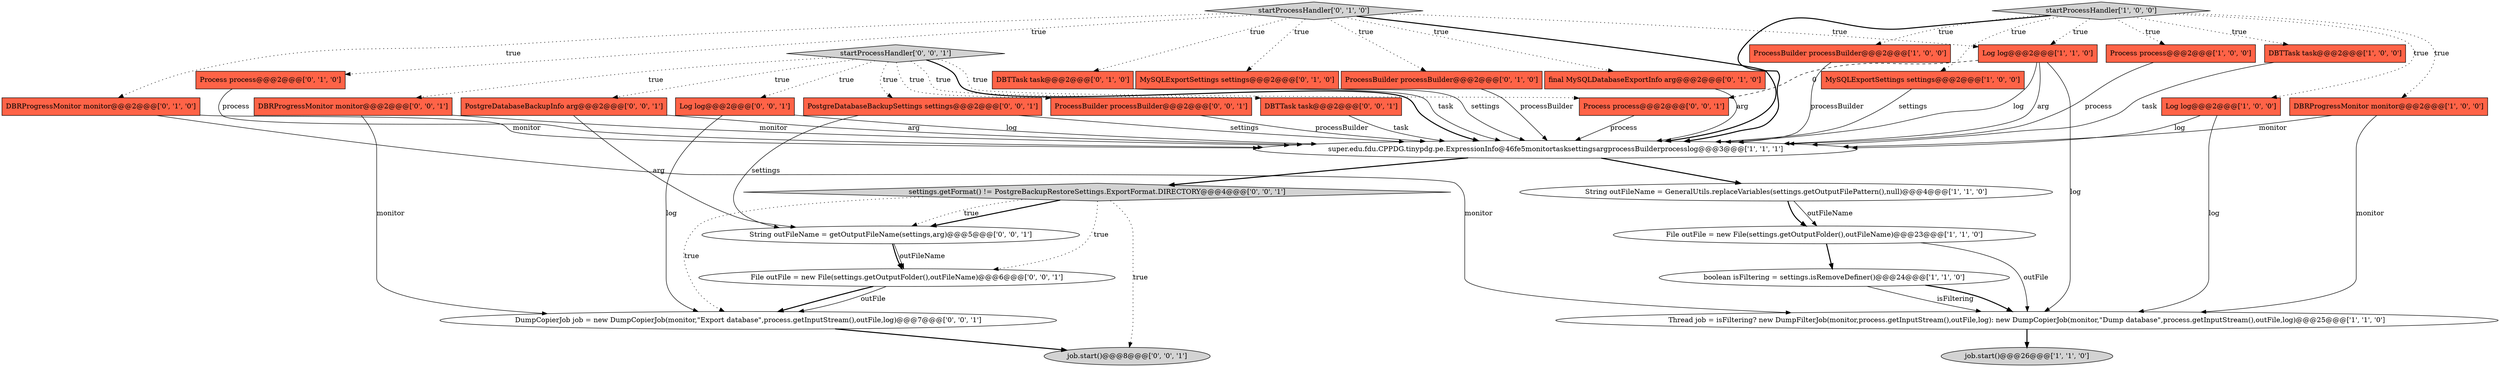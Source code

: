 digraph {
24 [style = filled, label = "settings.getFormat() != PostgreBackupRestoreSettings.ExportFormat.DIRECTORY@@@4@@@['0', '0', '1']", fillcolor = lightgray, shape = diamond image = "AAA0AAABBB3BBB"];
9 [style = filled, label = "DBRProgressMonitor monitor@@@2@@@['1', '0', '0']", fillcolor = tomato, shape = box image = "AAA0AAABBB1BBB"];
11 [style = filled, label = "startProcessHandler['1', '0', '0']", fillcolor = lightgray, shape = diamond image = "AAA0AAABBB1BBB"];
3 [style = filled, label = "MySQLExportSettings settings@@@2@@@['1', '0', '0']", fillcolor = tomato, shape = box image = "AAA0AAABBB1BBB"];
20 [style = filled, label = "Process process@@@2@@@['0', '1', '0']", fillcolor = tomato, shape = box image = "AAA0AAABBB2BBB"];
23 [style = filled, label = "Log log@@@2@@@['0', '0', '1']", fillcolor = tomato, shape = box image = "AAA0AAABBB3BBB"];
21 [style = filled, label = "DBRProgressMonitor monitor@@@2@@@['0', '0', '1']", fillcolor = tomato, shape = box image = "AAA0AAABBB3BBB"];
13 [style = filled, label = "Log log@@@2@@@['1', '1', '0']", fillcolor = tomato, shape = box image = "AAA0AAABBB1BBB"];
29 [style = filled, label = "PostgreDatabaseBackupInfo arg@@@2@@@['0', '0', '1']", fillcolor = tomato, shape = box image = "AAA0AAABBB3BBB"];
14 [style = filled, label = "DBRProgressMonitor monitor@@@2@@@['0', '1', '0']", fillcolor = tomato, shape = box image = "AAA0AAABBB2BBB"];
28 [style = filled, label = "ProcessBuilder processBuilder@@@2@@@['0', '0', '1']", fillcolor = tomato, shape = box image = "AAA0AAABBB3BBB"];
31 [style = filled, label = "PostgreDatabaseBackupSettings settings@@@2@@@['0', '0', '1']", fillcolor = tomato, shape = box image = "AAA0AAABBB3BBB"];
4 [style = filled, label = "String outFileName = GeneralUtils.replaceVariables(settings.getOutputFilePattern(),null)@@@4@@@['1', '1', '0']", fillcolor = white, shape = ellipse image = "AAA0AAABBB1BBB"];
32 [style = filled, label = "Process process@@@2@@@['0', '0', '1']", fillcolor = tomato, shape = box image = "AAA0AAABBB3BBB"];
17 [style = filled, label = "DBTTask task@@@2@@@['0', '1', '0']", fillcolor = tomato, shape = box image = "AAA0AAABBB2BBB"];
7 [style = filled, label = "Process process@@@2@@@['1', '0', '0']", fillcolor = tomato, shape = box image = "AAA0AAABBB1BBB"];
5 [style = filled, label = "Thread job = isFiltering? new DumpFilterJob(monitor,process.getInputStream(),outFile,log): new DumpCopierJob(monitor,\"Dump database\",process.getInputStream(),outFile,log)@@@25@@@['1', '1', '0']", fillcolor = white, shape = ellipse image = "AAA0AAABBB1BBB"];
16 [style = filled, label = "MySQLExportSettings settings@@@2@@@['0', '1', '0']", fillcolor = tomato, shape = box image = "AAA0AAABBB2BBB"];
19 [style = filled, label = "ProcessBuilder processBuilder@@@2@@@['0', '1', '0']", fillcolor = tomato, shape = box image = "AAA0AAABBB2BBB"];
15 [style = filled, label = "final MySQLDatabaseExportInfo arg@@@2@@@['0', '1', '0']", fillcolor = tomato, shape = box image = "AAA0AAABBB2BBB"];
25 [style = filled, label = "String outFileName = getOutputFileName(settings,arg)@@@5@@@['0', '0', '1']", fillcolor = white, shape = ellipse image = "AAA0AAABBB3BBB"];
30 [style = filled, label = "File outFile = new File(settings.getOutputFolder(),outFileName)@@@6@@@['0', '0', '1']", fillcolor = white, shape = ellipse image = "AAA0AAABBB3BBB"];
26 [style = filled, label = "DBTTask task@@@2@@@['0', '0', '1']", fillcolor = tomato, shape = box image = "AAA0AAABBB3BBB"];
12 [style = filled, label = "DBTTask task@@@2@@@['1', '0', '0']", fillcolor = tomato, shape = box image = "AAA0AAABBB1BBB"];
8 [style = filled, label = "super.edu.fdu.CPPDG.tinypdg.pe.ExpressionInfo@46fe5monitortasksettingsargprocessBuilderprocesslog@@@3@@@['1', '1', '1']", fillcolor = white, shape = ellipse image = "AAA0AAABBB1BBB"];
1 [style = filled, label = "boolean isFiltering = settings.isRemoveDefiner()@@@24@@@['1', '1', '0']", fillcolor = white, shape = ellipse image = "AAA0AAABBB1BBB"];
0 [style = filled, label = "ProcessBuilder processBuilder@@@2@@@['1', '0', '0']", fillcolor = tomato, shape = box image = "AAA0AAABBB1BBB"];
22 [style = filled, label = "startProcessHandler['0', '0', '1']", fillcolor = lightgray, shape = diamond image = "AAA0AAABBB3BBB"];
6 [style = filled, label = "File outFile = new File(settings.getOutputFolder(),outFileName)@@@23@@@['1', '1', '0']", fillcolor = white, shape = ellipse image = "AAA0AAABBB1BBB"];
2 [style = filled, label = "job.start()@@@26@@@['1', '1', '0']", fillcolor = lightgray, shape = ellipse image = "AAA0AAABBB1BBB"];
33 [style = filled, label = "DumpCopierJob job = new DumpCopierJob(monitor,\"Export database\",process.getInputStream(),outFile,log)@@@7@@@['0', '0', '1']", fillcolor = white, shape = ellipse image = "AAA0AAABBB3BBB"];
10 [style = filled, label = "Log log@@@2@@@['1', '0', '0']", fillcolor = tomato, shape = box image = "AAA0AAABBB1BBB"];
27 [style = filled, label = "job.start()@@@8@@@['0', '0', '1']", fillcolor = lightgray, shape = ellipse image = "AAA0AAABBB3BBB"];
18 [style = filled, label = "startProcessHandler['0', '1', '0']", fillcolor = lightgray, shape = diamond image = "AAA0AAABBB2BBB"];
5->2 [style = bold, label=""];
33->27 [style = bold, label=""];
4->6 [style = bold, label=""];
11->9 [style = dotted, label="true"];
11->3 [style = dotted, label="true"];
22->23 [style = dotted, label="true"];
10->8 [style = solid, label="log"];
29->25 [style = solid, label="arg"];
18->15 [style = dotted, label="true"];
18->20 [style = dotted, label="true"];
22->8 [style = bold, label=""];
22->28 [style = dotted, label="true"];
13->8 [style = solid, label="log"];
11->10 [style = dotted, label="true"];
0->8 [style = solid, label="processBuilder"];
4->6 [style = solid, label="outFileName"];
8->4 [style = bold, label=""];
11->12 [style = dotted, label="true"];
19->8 [style = solid, label="processBuilder"];
28->8 [style = solid, label="processBuilder"];
22->32 [style = dotted, label="true"];
3->8 [style = solid, label="settings"];
24->33 [style = dotted, label="true"];
9->5 [style = solid, label="monitor"];
15->8 [style = solid, label="arg"];
25->30 [style = solid, label="outFileName"];
13->8 [style = solid, label="arg"];
12->8 [style = solid, label="task"];
11->0 [style = dotted, label="true"];
11->7 [style = dotted, label="true"];
23->8 [style = solid, label="log"];
10->5 [style = solid, label="log"];
32->8 [style = solid, label="process"];
30->33 [style = solid, label="outFile"];
21->33 [style = solid, label="monitor"];
18->13 [style = dotted, label="true"];
18->14 [style = dotted, label="true"];
22->29 [style = dotted, label="true"];
18->16 [style = dotted, label="true"];
17->8 [style = solid, label="task"];
26->8 [style = solid, label="task"];
14->5 [style = solid, label="monitor"];
7->8 [style = solid, label="process"];
30->33 [style = bold, label=""];
18->17 [style = dotted, label="true"];
1->5 [style = solid, label="isFiltering"];
13->5 [style = solid, label="log"];
11->8 [style = bold, label=""];
21->8 [style = solid, label="monitor"];
22->31 [style = dotted, label="true"];
18->19 [style = dotted, label="true"];
20->8 [style = solid, label="process"];
24->27 [style = dotted, label="true"];
6->5 [style = solid, label="outFile"];
14->8 [style = solid, label="monitor"];
29->8 [style = solid, label="arg"];
16->8 [style = solid, label="settings"];
23->33 [style = solid, label="log"];
18->8 [style = bold, label=""];
8->24 [style = bold, label=""];
31->8 [style = solid, label="settings"];
24->25 [style = bold, label=""];
11->13 [style = dotted, label="true"];
24->25 [style = dotted, label="true"];
13->32 [style = dashed, label="0"];
25->30 [style = bold, label=""];
22->21 [style = dotted, label="true"];
6->1 [style = bold, label=""];
24->30 [style = dotted, label="true"];
31->25 [style = solid, label="settings"];
9->8 [style = solid, label="monitor"];
22->26 [style = dotted, label="true"];
1->5 [style = bold, label=""];
}
